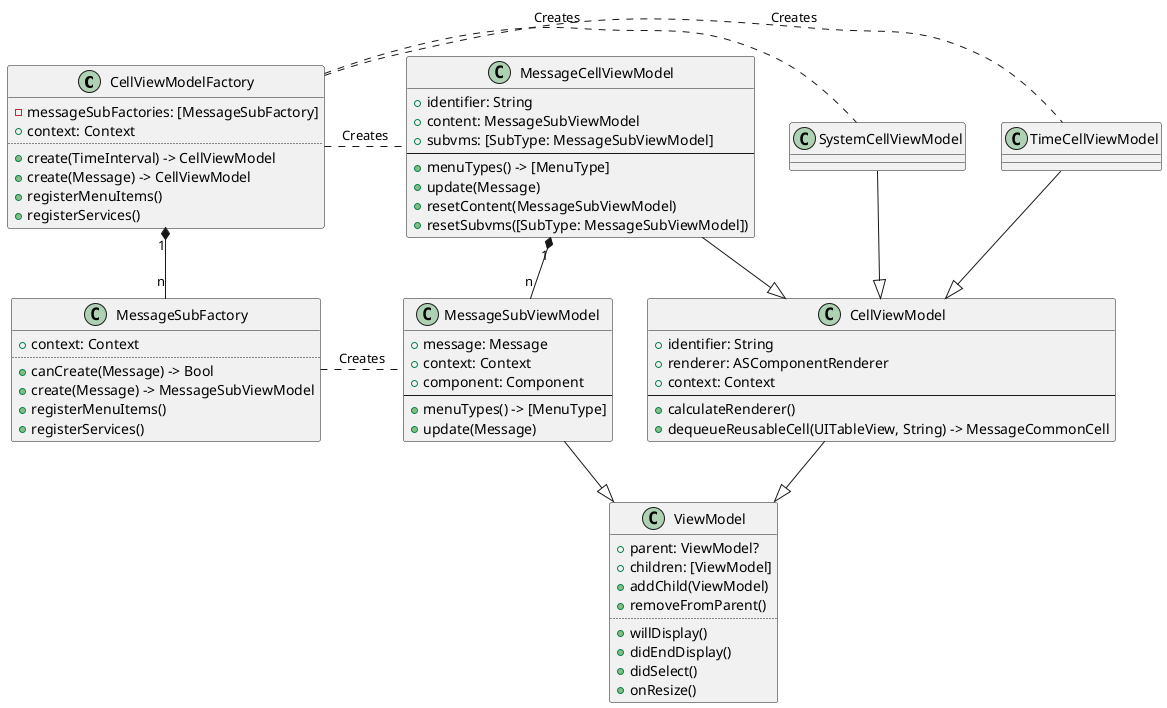 @startuml thread

class CellViewModelFactory {
    -messageSubFactories: [MessageSubFactory]
    +context: Context
    ..
    +create(TimeInterval) -> CellViewModel
    +create(Message) -> CellViewModel
    +registerMenuItems()
    +registerServices()
}

class MessageSubFactory {
    +context: Context
    ..
    +canCreate(Message) -> Bool
    +create(Message) -> MessageSubViewModel
    +registerMenuItems()
    +registerServices()
}

CellViewModelFactory "1" *-- "n" MessageSubFactory
CellViewModelFactory . TimeCellViewModel : Creates
CellViewModelFactory . SystemCellViewModel : Creates
CellViewModelFactory . MessageCellViewModel : Creates

MessageSubFactory . MessageSubViewModel : Creates


class ViewModel {
    +parent: ViewModel?
    +children: [ViewModel]
    +addChild(ViewModel)
    +removeFromParent()
    ..
    +willDisplay()
    +didEndDisplay()
    +didSelect()
    +onResize()
}

class TimeCellViewModel {

}

class SystemCellViewModel {

}

class MessageCellViewModel {
    +identifier: String
    +content: MessageSubViewModel
    +subvms: [SubType: MessageSubViewModel]
    --
    +menuTypes() -> [MenuType]
    +update(Message)
    +resetContent(MessageSubViewModel)
    +resetSubvms([SubType: MessageSubViewModel])
}

class CellViewModel {
    +identifier: String
    +renderer: ASComponentRenderer
    +context: Context
    --
    +calculateRenderer()
    +dequeueReusableCell(UITableView, String) -> MessageCommonCell
}

class MessageSubViewModel {
    +message: Message
    +context: Context
    +component: Component
    --
    +menuTypes() -> [MenuType]
    +update(Message)
}

MessageCellViewModel "1" *-- "n" MessageSubViewModel

TimeCellViewModel --|> CellViewModel
SystemCellViewModel --|> CellViewModel
MessageCellViewModel --|> CellViewModel

CellViewModel --|> ViewModel
MessageSubViewModel --|> ViewModel

@enduml

@startuml context
class PageAPI {
    +register([MenuItem])
}

class MessageMenuManager {
    +register(MessageMenuItem)
    +show(UIViewController, Message, [MenuType], MessageMenuInfo)
}

class Context {
    +resolver: Resolver
    +pageAPI: PageAPI?
    +menuManager: MessageMenuManager?
    +dispatcher: RequestDispatcher
}

Context "1" *-- "1" PageAPI
Context "1" *-- "1" MessageMenuManager

@enduml
